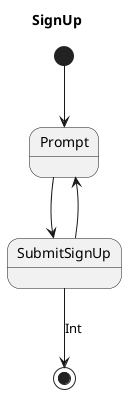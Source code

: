 @startuml

title SignUp

!$export_lang = %getenv("export_lang")

[*] --> Prompt

Prompt --> SubmitSignUp

SubmitSignUp --> Prompt

' Temporary workaround for a FlowKit bug in Android where
' a flow returns Void/Unit would cause NullPointerException
!if ($export_lang == "swift")
SubmitSignUp --> [*]
!else
SubmitSignUp --> [*]: Int
!endif

@enduml
